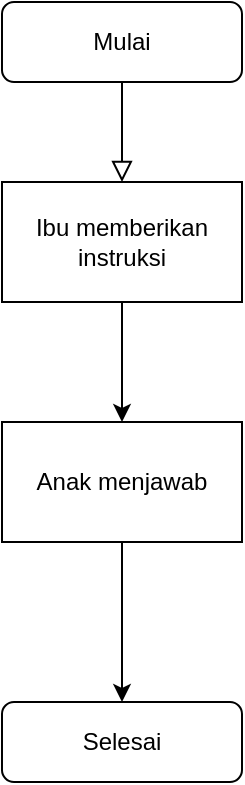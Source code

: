 <mxfile version="21.1.1" type="device">
  <diagram id="C5RBs43oDa-KdzZeNtuy" name="Page-1">
    <mxGraphModel dx="415" dy="778" grid="1" gridSize="10" guides="1" tooltips="1" connect="1" arrows="1" fold="1" page="1" pageScale="1" pageWidth="827" pageHeight="1169" math="0" shadow="0">
      <root>
        <mxCell id="WIyWlLk6GJQsqaUBKTNV-0" />
        <mxCell id="WIyWlLk6GJQsqaUBKTNV-1" parent="WIyWlLk6GJQsqaUBKTNV-0" />
        <mxCell id="WIyWlLk6GJQsqaUBKTNV-2" value="" style="rounded=0;html=1;jettySize=auto;orthogonalLoop=1;fontSize=11;endArrow=block;endFill=0;endSize=8;strokeWidth=1;shadow=0;labelBackgroundColor=none;edgeStyle=orthogonalEdgeStyle;" parent="WIyWlLk6GJQsqaUBKTNV-1" source="WIyWlLk6GJQsqaUBKTNV-3" edge="1">
          <mxGeometry relative="1" as="geometry">
            <mxPoint x="220" y="170" as="targetPoint" />
          </mxGeometry>
        </mxCell>
        <mxCell id="WIyWlLk6GJQsqaUBKTNV-3" value="Mulai" style="rounded=1;whiteSpace=wrap;html=1;fontSize=12;glass=0;strokeWidth=1;shadow=0;" parent="WIyWlLk6GJQsqaUBKTNV-1" vertex="1">
          <mxGeometry x="160" y="80" width="120" height="40" as="geometry" />
        </mxCell>
        <mxCell id="E4w3K78yoinszG3SQvMn-2" value="" style="edgeStyle=orthogonalEdgeStyle;rounded=0;orthogonalLoop=1;jettySize=auto;html=1;" parent="WIyWlLk6GJQsqaUBKTNV-1" source="E4w3K78yoinszG3SQvMn-0" target="E4w3K78yoinszG3SQvMn-1" edge="1">
          <mxGeometry relative="1" as="geometry" />
        </mxCell>
        <mxCell id="E4w3K78yoinszG3SQvMn-0" value="Ibu memberikan instruksi" style="rounded=0;whiteSpace=wrap;html=1;" parent="WIyWlLk6GJQsqaUBKTNV-1" vertex="1">
          <mxGeometry x="160" y="170" width="120" height="60" as="geometry" />
        </mxCell>
        <mxCell id="E4w3K78yoinszG3SQvMn-4" value="" style="edgeStyle=orthogonalEdgeStyle;rounded=0;orthogonalLoop=1;jettySize=auto;html=1;" parent="WIyWlLk6GJQsqaUBKTNV-1" source="E4w3K78yoinszG3SQvMn-1" target="E4w3K78yoinszG3SQvMn-3" edge="1">
          <mxGeometry relative="1" as="geometry" />
        </mxCell>
        <mxCell id="E4w3K78yoinszG3SQvMn-1" value="Anak menjawab" style="rounded=0;whiteSpace=wrap;html=1;" parent="WIyWlLk6GJQsqaUBKTNV-1" vertex="1">
          <mxGeometry x="160" y="290" width="120" height="60" as="geometry" />
        </mxCell>
        <mxCell id="E4w3K78yoinszG3SQvMn-3" value="Selesai" style="rounded=1;whiteSpace=wrap;html=1;fontSize=12;glass=0;strokeWidth=1;shadow=0;" parent="WIyWlLk6GJQsqaUBKTNV-1" vertex="1">
          <mxGeometry x="160" y="430" width="120" height="40" as="geometry" />
        </mxCell>
      </root>
    </mxGraphModel>
  </diagram>
</mxfile>

